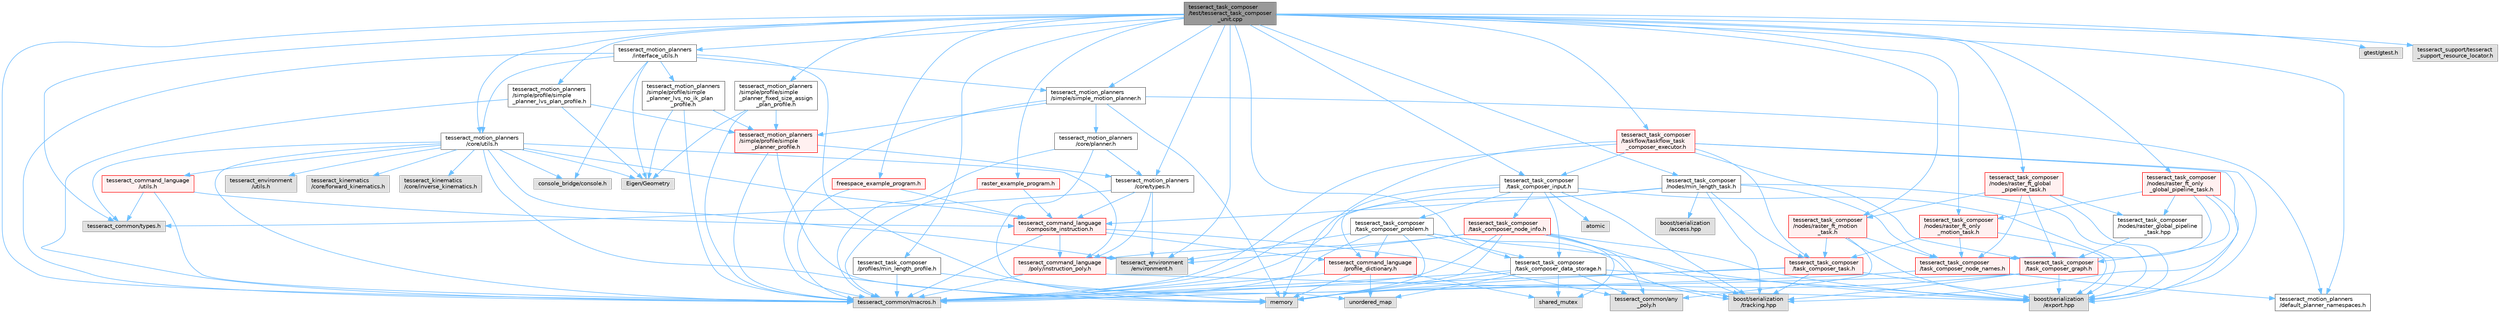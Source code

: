 digraph "tesseract_task_composer/test/tesseract_task_composer_unit.cpp"
{
 // LATEX_PDF_SIZE
  bgcolor="transparent";
  edge [fontname=Helvetica,fontsize=10,labelfontname=Helvetica,labelfontsize=10];
  node [fontname=Helvetica,fontsize=10,shape=box,height=0.2,width=0.4];
  Node1 [label="tesseract_task_composer\l/test/tesseract_task_composer\l_unit.cpp",height=0.2,width=0.4,color="gray40", fillcolor="grey60", style="filled", fontcolor="black",tooltip=" "];
  Node1 -> Node2 [color="steelblue1",style="solid"];
  Node2 [label="tesseract_common/macros.h",height=0.2,width=0.4,color="grey60", fillcolor="#E0E0E0", style="filled",tooltip=" "];
  Node1 -> Node3 [color="steelblue1",style="solid"];
  Node3 [label="gtest/gtest.h",height=0.2,width=0.4,color="grey60", fillcolor="#E0E0E0", style="filled",tooltip=" "];
  Node1 -> Node4 [color="steelblue1",style="solid"];
  Node4 [label="tesseract_common/types.h",height=0.2,width=0.4,color="grey60", fillcolor="#E0E0E0", style="filled",tooltip=" "];
  Node1 -> Node5 [color="steelblue1",style="solid"];
  Node5 [label="tesseract_environment\l/environment.h",height=0.2,width=0.4,color="grey60", fillcolor="#E0E0E0", style="filled",tooltip=" "];
  Node1 -> Node6 [color="steelblue1",style="solid"];
  Node6 [label="tesseract_motion_planners\l/core/types.h",height=0.2,width=0.4,color="grey40", fillcolor="white", style="filled",URL="$d1/d6d/tesseract__motion__planners_2core_2include_2tesseract__motion__planners_2core_2types_8h.html",tooltip=" "];
  Node6 -> Node5 [color="steelblue1",style="solid"];
  Node6 -> Node4 [color="steelblue1",style="solid"];
  Node6 -> Node7 [color="steelblue1",style="solid"];
  Node7 [label="tesseract_command_language\l/poly/instruction_poly.h",height=0.2,width=0.4,color="red", fillcolor="#FFF0F0", style="filled",URL="$d1/db1/instruction__poly_8h.html",tooltip=" "];
  Node7 -> Node2 [color="steelblue1",style="solid"];
  Node7 -> Node10 [color="steelblue1",style="solid"];
  Node10 [label="boost/serialization\l/export.hpp",height=0.2,width=0.4,color="grey60", fillcolor="#E0E0E0", style="filled",tooltip=" "];
  Node6 -> Node18 [color="steelblue1",style="solid"];
  Node18 [label="tesseract_command_language\l/composite_instruction.h",height=0.2,width=0.4,color="red", fillcolor="#FFF0F0", style="filled",URL="$d5/df7/composite__instruction_8h.html",tooltip=" "];
  Node18 -> Node2 [color="steelblue1",style="solid"];
  Node18 -> Node7 [color="steelblue1",style="solid"];
  Node18 -> Node25 [color="steelblue1",style="solid"];
  Node25 [label="tesseract_command_language\l/profile_dictionary.h",height=0.2,width=0.4,color="red", fillcolor="#FFF0F0", style="filled",URL="$dd/dd6/profile__dictionary_8h.html",tooltip="This is a profile dictionary for storing all profiles."];
  Node25 -> Node2 [color="steelblue1",style="solid"];
  Node25 -> Node28 [color="steelblue1",style="solid"];
  Node28 [label="unordered_map",height=0.2,width=0.4,color="grey60", fillcolor="#E0E0E0", style="filled",tooltip=" "];
  Node25 -> Node14 [color="steelblue1",style="solid"];
  Node14 [label="memory",height=0.2,width=0.4,color="grey60", fillcolor="#E0E0E0", style="filled",tooltip=" "];
  Node25 -> Node30 [color="steelblue1",style="solid"];
  Node30 [label="shared_mutex",height=0.2,width=0.4,color="grey60", fillcolor="#E0E0E0", style="filled",tooltip=" "];
  Node18 -> Node33 [color="steelblue1",style="solid"];
  Node33 [label="tesseract_common/any\l_poly.h",height=0.2,width=0.4,color="grey60", fillcolor="#E0E0E0", style="filled",tooltip=" "];
  Node1 -> Node34 [color="steelblue1",style="solid"];
  Node34 [label="tesseract_motion_planners\l/default_planner_namespaces.h",height=0.2,width=0.4,color="grey40", fillcolor="white", style="filled",URL="$de/d3a/default__planner__namespaces_8h.html",tooltip="A collection of motion planner profile namespaces."];
  Node1 -> Node35 [color="steelblue1",style="solid"];
  Node35 [label="tesseract_motion_planners\l/simple/simple_motion_planner.h",height=0.2,width=0.4,color="grey40", fillcolor="white", style="filled",URL="$de/dd7/simple__motion__planner_8h.html",tooltip="The simple planner is meant to be a tool for assigning values to the seed. The planner simply loops o..."];
  Node35 -> Node2 [color="steelblue1",style="solid"];
  Node35 -> Node14 [color="steelblue1",style="solid"];
  Node35 -> Node34 [color="steelblue1",style="solid"];
  Node35 -> Node36 [color="steelblue1",style="solid"];
  Node36 [label="tesseract_motion_planners\l/core/planner.h",height=0.2,width=0.4,color="grey40", fillcolor="white", style="filled",URL="$d7/d8c/planner_8h.html",tooltip="Planner Interface Class."];
  Node36 -> Node2 [color="steelblue1",style="solid"];
  Node36 -> Node28 [color="steelblue1",style="solid"];
  Node36 -> Node6 [color="steelblue1",style="solid"];
  Node35 -> Node37 [color="steelblue1",style="solid"];
  Node37 [label="tesseract_motion_planners\l/simple/profile/simple\l_planner_profile.h",height=0.2,width=0.4,color="red", fillcolor="#FFF0F0", style="filled",URL="$df/df0/simple__planner__profile_8h.html",tooltip=" "];
  Node37 -> Node2 [color="steelblue1",style="solid"];
  Node37 -> Node14 [color="steelblue1",style="solid"];
  Node37 -> Node6 [color="steelblue1",style="solid"];
  Node1 -> Node38 [color="steelblue1",style="solid"];
  Node38 [label="tesseract_motion_planners\l/simple/profile/simple\l_planner_fixed_size_assign\l_plan_profile.h",height=0.2,width=0.4,color="grey40", fillcolor="white", style="filled",URL="$d0/d22/simple__planner__fixed__size__assign__plan__profile_8h.html",tooltip=" "];
  Node38 -> Node2 [color="steelblue1",style="solid"];
  Node38 -> Node39 [color="steelblue1",style="solid"];
  Node39 [label="Eigen/Geometry",height=0.2,width=0.4,color="grey60", fillcolor="#E0E0E0", style="filled",tooltip=" "];
  Node38 -> Node37 [color="steelblue1",style="solid"];
  Node1 -> Node40 [color="steelblue1",style="solid"];
  Node40 [label="tesseract_motion_planners\l/simple/profile/simple\l_planner_lvs_plan_profile.h",height=0.2,width=0.4,color="grey40", fillcolor="white", style="filled",URL="$d6/d72/simple__planner__lvs__plan__profile_8h.html",tooltip=" "];
  Node40 -> Node2 [color="steelblue1",style="solid"];
  Node40 -> Node39 [color="steelblue1",style="solid"];
  Node40 -> Node37 [color="steelblue1",style="solid"];
  Node1 -> Node41 [color="steelblue1",style="solid"];
  Node41 [label="tesseract_motion_planners\l/core/utils.h",height=0.2,width=0.4,color="grey40", fillcolor="white", style="filled",URL="$d9/d8b/tesseract__motion__planners_2core_2include_2tesseract__motion__planners_2core_2utils_8h.html",tooltip="Planner utility functions."];
  Node41 -> Node2 [color="steelblue1",style="solid"];
  Node41 -> Node39 [color="steelblue1",style="solid"];
  Node41 -> Node14 [color="steelblue1",style="solid"];
  Node41 -> Node42 [color="steelblue1",style="solid"];
  Node42 [label="console_bridge/console.h",height=0.2,width=0.4,color="grey60", fillcolor="#E0E0E0", style="filled",tooltip=" "];
  Node41 -> Node5 [color="steelblue1",style="solid"];
  Node41 -> Node43 [color="steelblue1",style="solid"];
  Node43 [label="tesseract_environment\l/utils.h",height=0.2,width=0.4,color="grey60", fillcolor="#E0E0E0", style="filled",tooltip=" "];
  Node41 -> Node44 [color="steelblue1",style="solid"];
  Node44 [label="tesseract_kinematics\l/core/forward_kinematics.h",height=0.2,width=0.4,color="grey60", fillcolor="#E0E0E0", style="filled",tooltip=" "];
  Node41 -> Node45 [color="steelblue1",style="solid"];
  Node45 [label="tesseract_kinematics\l/core/inverse_kinematics.h",height=0.2,width=0.4,color="grey60", fillcolor="#E0E0E0", style="filled",tooltip=" "];
  Node41 -> Node7 [color="steelblue1",style="solid"];
  Node41 -> Node18 [color="steelblue1",style="solid"];
  Node41 -> Node46 [color="steelblue1",style="solid"];
  Node46 [label="tesseract_command_language\l/utils.h",height=0.2,width=0.4,color="red", fillcolor="#FFF0F0", style="filled",URL="$d6/d75/tesseract__command__language_2include_2tesseract__command__language_2utils_8h.html",tooltip=" "];
  Node46 -> Node2 [color="steelblue1",style="solid"];
  Node46 -> Node18 [color="steelblue1",style="solid"];
  Node46 -> Node4 [color="steelblue1",style="solid"];
  Node41 -> Node4 [color="steelblue1",style="solid"];
  Node1 -> Node48 [color="steelblue1",style="solid"];
  Node48 [label="tesseract_motion_planners\l/interface_utils.h",height=0.2,width=0.4,color="grey40", fillcolor="white", style="filled",URL="$d8/df9/interface__utils_8h.html",tooltip=" "];
  Node48 -> Node2 [color="steelblue1",style="solid"];
  Node48 -> Node39 [color="steelblue1",style="solid"];
  Node48 -> Node14 [color="steelblue1",style="solid"];
  Node48 -> Node42 [color="steelblue1",style="solid"];
  Node48 -> Node41 [color="steelblue1",style="solid"];
  Node48 -> Node35 [color="steelblue1",style="solid"];
  Node48 -> Node49 [color="steelblue1",style="solid"];
  Node49 [label="tesseract_motion_planners\l/simple/profile/simple\l_planner_lvs_no_ik_plan\l_profile.h",height=0.2,width=0.4,color="grey40", fillcolor="white", style="filled",URL="$d4/d1d/simple__planner__lvs__no__ik__plan__profile_8h.html",tooltip="This does not use inverse kinematics."];
  Node49 -> Node2 [color="steelblue1",style="solid"];
  Node49 -> Node39 [color="steelblue1",style="solid"];
  Node49 -> Node37 [color="steelblue1",style="solid"];
  Node1 -> Node50 [color="steelblue1",style="solid"];
  Node50 [label="tesseract_task_composer\l/task_composer_input.h",height=0.2,width=0.4,color="grey40", fillcolor="white", style="filled",URL="$db/ddf/task__composer__input_8h.html",tooltip="The input data structure to the pipeline."];
  Node50 -> Node2 [color="steelblue1",style="solid"];
  Node50 -> Node51 [color="steelblue1",style="solid"];
  Node51 [label="atomic",height=0.2,width=0.4,color="grey60", fillcolor="#E0E0E0", style="filled",tooltip=" "];
  Node50 -> Node25 [color="steelblue1",style="solid"];
  Node50 -> Node52 [color="steelblue1",style="solid"];
  Node52 [label="tesseract_task_composer\l/task_composer_data_storage.h",height=0.2,width=0.4,color="grey40", fillcolor="white", style="filled",URL="$dc/dc5/task__composer__data__storage_8h.html",tooltip="Data storage used when executing the pipeline."];
  Node52 -> Node2 [color="steelblue1",style="solid"];
  Node52 -> Node14 [color="steelblue1",style="solid"];
  Node52 -> Node28 [color="steelblue1",style="solid"];
  Node52 -> Node30 [color="steelblue1",style="solid"];
  Node52 -> Node33 [color="steelblue1",style="solid"];
  Node52 -> Node10 [color="steelblue1",style="solid"];
  Node52 -> Node53 [color="steelblue1",style="solid"];
  Node53 [label="boost/serialization\l/tracking.hpp",height=0.2,width=0.4,color="grey60", fillcolor="#E0E0E0", style="filled",tooltip=" "];
  Node50 -> Node54 [color="steelblue1",style="solid"];
  Node54 [label="tesseract_task_composer\l/task_composer_node_info.h",height=0.2,width=0.4,color="red", fillcolor="#FFF0F0", style="filled",URL="$d7/d2c/task__composer__node__info_8h.html",tooltip="Task composer node info."];
  Node54 -> Node2 [color="steelblue1",style="solid"];
  Node54 -> Node14 [color="steelblue1",style="solid"];
  Node54 -> Node30 [color="steelblue1",style="solid"];
  Node54 -> Node5 [color="steelblue1",style="solid"];
  Node54 -> Node7 [color="steelblue1",style="solid"];
  Node54 -> Node33 [color="steelblue1",style="solid"];
  Node54 -> Node10 [color="steelblue1",style="solid"];
  Node54 -> Node53 [color="steelblue1",style="solid"];
  Node50 -> Node56 [color="steelblue1",style="solid"];
  Node56 [label="tesseract_task_composer\l/task_composer_problem.h",height=0.2,width=0.4,color="grey40", fillcolor="white", style="filled",URL="$d7/d6d/task__composer__problem_8h.html",tooltip="A task composer server problem."];
  Node56 -> Node2 [color="steelblue1",style="solid"];
  Node56 -> Node14 [color="steelblue1",style="solid"];
  Node56 -> Node5 [color="steelblue1",style="solid"];
  Node56 -> Node25 [color="steelblue1",style="solid"];
  Node56 -> Node52 [color="steelblue1",style="solid"];
  Node56 -> Node10 [color="steelblue1",style="solid"];
  Node56 -> Node53 [color="steelblue1",style="solid"];
  Node50 -> Node10 [color="steelblue1",style="solid"];
  Node50 -> Node53 [color="steelblue1",style="solid"];
  Node1 -> Node52 [color="steelblue1",style="solid"];
  Node1 -> Node57 [color="steelblue1",style="solid"];
  Node57 [label="tesseract_task_composer\l/nodes/min_length_task.h",height=0.2,width=0.4,color="grey40", fillcolor="white", style="filled",URL="$d3/d6c/min__length__task_8h.html",tooltip="Task for processing the seed so it meets a minimum length. Planners like trajopt need at least 10 sta..."];
  Node57 -> Node2 [color="steelblue1",style="solid"];
  Node57 -> Node58 [color="steelblue1",style="solid"];
  Node58 [label="boost/serialization\l/access.hpp",height=0.2,width=0.4,color="grey60", fillcolor="#E0E0E0", style="filled",tooltip=" "];
  Node57 -> Node59 [color="steelblue1",style="solid"];
  Node59 [label="tesseract_task_composer\l/task_composer_task.h",height=0.2,width=0.4,color="red", fillcolor="#FFF0F0", style="filled",URL="$da/d71/task__composer__task_8h.html",tooltip="A task in the pipeline."];
  Node59 -> Node2 [color="steelblue1",style="solid"];
  Node59 -> Node14 [color="steelblue1",style="solid"];
  Node59 -> Node10 [color="steelblue1",style="solid"];
  Node59 -> Node53 [color="steelblue1",style="solid"];
  Node57 -> Node61 [color="steelblue1",style="solid"];
  Node61 [label="tesseract_task_composer\l/task_composer_node_names.h",height=0.2,width=0.4,color="red", fillcolor="#FFF0F0", style="filled",URL="$d3/da7/task__composer__node__names_8h.html",tooltip="Contains default node names."];
  Node61 -> Node2 [color="steelblue1",style="solid"];
  Node61 -> Node34 [color="steelblue1",style="solid"];
  Node57 -> Node18 [color="steelblue1",style="solid"];
  Node57 -> Node10 [color="steelblue1",style="solid"];
  Node57 -> Node53 [color="steelblue1",style="solid"];
  Node1 -> Node62 [color="steelblue1",style="solid"];
  Node62 [label="tesseract_task_composer\l/profiles/min_length_profile.h",height=0.2,width=0.4,color="grey40", fillcolor="white", style="filled",URL="$d7/d02/min__length__profile_8h.html",tooltip="Profile for task that processing the program so it meets a minimum length. Planners like trajopt need..."];
  Node62 -> Node2 [color="steelblue1",style="solid"];
  Node62 -> Node14 [color="steelblue1",style="solid"];
  Node1 -> Node63 [color="steelblue1",style="solid"];
  Node63 [label="tesseract_task_composer\l/nodes/raster_ft_global\l_pipeline_task.h",height=0.2,width=0.4,color="red", fillcolor="#FFF0F0", style="filled",URL="$d9/d11/raster__ft__global__pipeline__task_8h.html",tooltip="Plans raster paths with freespace transitions."];
  Node63 -> Node64 [color="steelblue1",style="solid"];
  Node64 [label="tesseract_task_composer\l/task_composer_graph.h",height=0.2,width=0.4,color="red", fillcolor="#FFF0F0", style="filled",URL="$d4/d58/task__composer__graph_8h.html",tooltip="A task graph."];
  Node64 -> Node2 [color="steelblue1",style="solid"];
  Node64 -> Node14 [color="steelblue1",style="solid"];
  Node64 -> Node10 [color="steelblue1",style="solid"];
  Node64 -> Node53 [color="steelblue1",style="solid"];
  Node63 -> Node61 [color="steelblue1",style="solid"];
  Node63 -> Node65 [color="steelblue1",style="solid"];
  Node65 [label="tesseract_task_composer\l/nodes/raster_global_pipeline\l_task.hpp",height=0.2,width=0.4,color="grey40", fillcolor="white", style="filled",URL="$df/dcb/raster__global__pipeline__task_8hpp.html",tooltip=" "];
  Node65 -> Node64 [color="steelblue1",style="solid"];
  Node63 -> Node67 [color="steelblue1",style="solid"];
  Node67 [label="tesseract_task_composer\l/nodes/raster_ft_motion\l_task.h",height=0.2,width=0.4,color="red", fillcolor="#FFF0F0", style="filled",URL="$df/d50/raster__ft__motion__task_8h.html",tooltip="Raster motion task with freespace transitions."];
  Node67 -> Node59 [color="steelblue1",style="solid"];
  Node67 -> Node61 [color="steelblue1",style="solid"];
  Node67 -> Node33 [color="steelblue1",style="solid"];
  Node67 -> Node10 [color="steelblue1",style="solid"];
  Node63 -> Node10 [color="steelblue1",style="solid"];
  Node1 -> Node67 [color="steelblue1",style="solid"];
  Node1 -> Node82 [color="steelblue1",style="solid"];
  Node82 [label="tesseract_task_composer\l/nodes/raster_ft_only\l_global_pipeline_task.h",height=0.2,width=0.4,color="red", fillcolor="#FFF0F0", style="filled",URL="$d2/d44/raster__ft__only__global__pipeline__task_8h.html",tooltip="Raster only global motion planning task with freespace transitions."];
  Node82 -> Node64 [color="steelblue1",style="solid"];
  Node82 -> Node61 [color="steelblue1",style="solid"];
  Node82 -> Node65 [color="steelblue1",style="solid"];
  Node82 -> Node83 [color="steelblue1",style="solid"];
  Node83 [label="tesseract_task_composer\l/nodes/raster_ft_only\l_motion_task.h",height=0.2,width=0.4,color="red", fillcolor="#FFF0F0", style="filled",URL="$d7/d81/raster__ft__only__motion__task_8h.html",tooltip="Plans raster paths with freespace transitions."];
  Node83 -> Node59 [color="steelblue1",style="solid"];
  Node83 -> Node61 [color="steelblue1",style="solid"];
  Node83 -> Node10 [color="steelblue1",style="solid"];
  Node82 -> Node10 [color="steelblue1",style="solid"];
  Node1 -> Node83 [color="steelblue1",style="solid"];
  Node1 -> Node85 [color="steelblue1",style="solid"];
  Node85 [label="tesseract_task_composer\l/taskflow/taskflow_task\l_composer_executor.h",height=0.2,width=0.4,color="red", fillcolor="#FFF0F0", style="filled",URL="$da/d8c/taskflow__task__composer__executor_8h.html",tooltip="The tasflow executor implementation."];
  Node85 -> Node2 [color="steelblue1",style="solid"];
  Node85 -> Node14 [color="steelblue1",style="solid"];
  Node85 -> Node64 [color="steelblue1",style="solid"];
  Node85 -> Node59 [color="steelblue1",style="solid"];
  Node85 -> Node50 [color="steelblue1",style="solid"];
  Node85 -> Node10 [color="steelblue1",style="solid"];
  Node85 -> Node53 [color="steelblue1",style="solid"];
  Node1 -> Node86 [color="steelblue1",style="solid"];
  Node86 [label="tesseract_support/tesseract\l_support_resource_locator.h",height=0.2,width=0.4,color="grey60", fillcolor="#E0E0E0", style="filled",tooltip=" "];
  Node1 -> Node87 [color="steelblue1",style="solid"];
  Node87 [label="raster_example_program.h",height=0.2,width=0.4,color="red", fillcolor="#FFF0F0", style="filled",URL="$db/d2d/raster__example__program_8h.html",tooltip="Example raster paths."];
  Node87 -> Node2 [color="steelblue1",style="solid"];
  Node87 -> Node18 [color="steelblue1",style="solid"];
  Node1 -> Node94 [color="steelblue1",style="solid"];
  Node94 [label="freespace_example_program.h",height=0.2,width=0.4,color="red", fillcolor="#FFF0F0", style="filled",URL="$d2/d98/freespace__example__program_8h.html",tooltip=" "];
  Node94 -> Node2 [color="steelblue1",style="solid"];
  Node94 -> Node18 [color="steelblue1",style="solid"];
}
